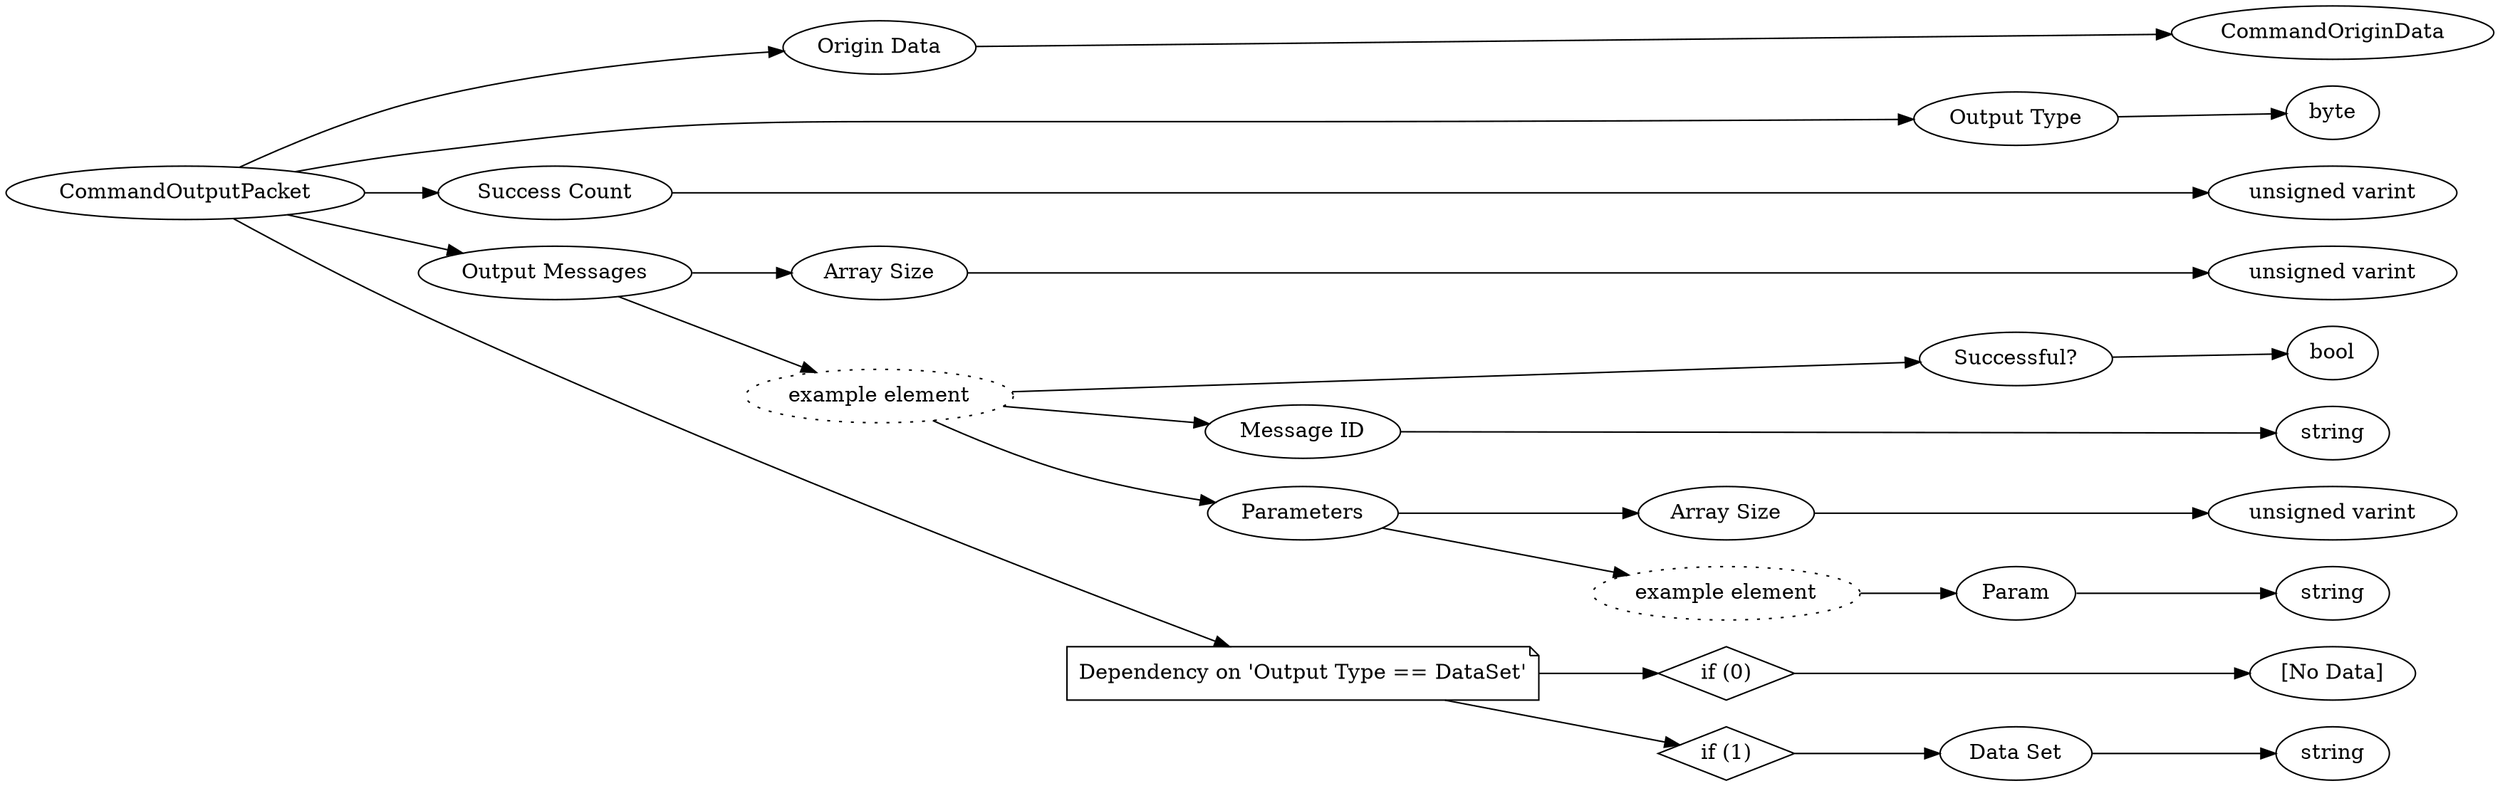 digraph "CommandOutputPacket" {
rankdir = LR
0
0 -> 1
1 -> 2
0 -> 3
3 -> 4
0 -> 5
5 -> 6
0 -> 7
7 -> 8
8 -> 9
7 -> 10
10 -> 11
11 -> 12
10 -> 13
13 -> 14
10 -> 15
15 -> 16
16 -> 17
15 -> 18
18 -> 19
19 -> 20
0 -> 21
21 -> 22
22 -> 23
21 -> 24
24 -> 25
25 -> 26

0 [label="CommandOutputPacket",comment="name: \"CommandOutputPacket\", typeName: \"\", id: 0, branchId: 79, recurseId: -1, attributes: 0, notes: \"\""];
1 [label="Origin Data",comment="name: \"Origin Data\", typeName: \"CommandOriginData\", id: 1, branchId: 0, recurseId: -1, attributes: 256, notes: \"\""];
2 [label="CommandOriginData",comment="name: \"CommandOriginData\", typeName: \"\", id: 2, branchId: 0, recurseId: -1, attributes: 512, notes: \"\""];
3 [label="Output Type",comment="name: \"Output Type\", typeName: \"\", id: 3, branchId: 0, recurseId: -1, attributes: 0, notes: \"\""];
4 [label="byte",comment="name: \"byte\", typeName: \"\", id: 4, branchId: 0, recurseId: -1, attributes: 512, notes: \"\""];
5 [label="Success Count",comment="name: \"Success Count\", typeName: \"\", id: 5, branchId: 0, recurseId: -1, attributes: 0, notes: \"\""];
6 [label="unsigned varint",comment="name: \"unsigned varint\", typeName: \"\", id: 6, branchId: 0, recurseId: -1, attributes: 512, notes: \"\""];
7 [label="Output Messages",comment="name: \"Output Messages\", typeName: \"\", id: 7, branchId: 0, recurseId: -1, attributes: 8, notes: \"\""];
8 [label="Array Size",comment="name: \"Array Size\", typeName: \"\", id: 8, branchId: 0, recurseId: -1, attributes: 0, notes: \"\""];
9 [label="unsigned varint",comment="name: \"unsigned varint\", typeName: \"\", id: 9, branchId: 0, recurseId: -1, attributes: 512, notes: \"\""];
10 [label="example element",style=dotted,comment="name: \"example element\", typeName: \"\", id: 10, branchId: 0, recurseId: -1, attributes: 16, notes: \"\""];
11 [label="Successful?",comment="name: \"Successful?\", typeName: \"\", id: 11, branchId: 0, recurseId: -1, attributes: 0, notes: \"\""];
12 [label="bool",comment="name: \"bool\", typeName: \"\", id: 12, branchId: 0, recurseId: -1, attributes: 512, notes: \"\""];
13 [label="Message ID",comment="name: \"Message ID\", typeName: \"\", id: 13, branchId: 0, recurseId: -1, attributes: 0, notes: \"\""];
14 [label="string",comment="name: \"string\", typeName: \"\", id: 14, branchId: 0, recurseId: -1, attributes: 512, notes: \"\""];
15 [label="Parameters",comment="name: \"Parameters\", typeName: \"\", id: 15, branchId: 0, recurseId: -1, attributes: 8, notes: \"\""];
16 [label="Array Size",comment="name: \"Array Size\", typeName: \"\", id: 16, branchId: 0, recurseId: -1, attributes: 0, notes: \"\""];
17 [label="unsigned varint",comment="name: \"unsigned varint\", typeName: \"\", id: 17, branchId: 0, recurseId: -1, attributes: 512, notes: \"\""];
18 [label="example element",style=dotted,comment="name: \"example element\", typeName: \"\", id: 18, branchId: 0, recurseId: -1, attributes: 16, notes: \"\""];
19 [label="Param",comment="name: \"Param\", typeName: \"\", id: 19, branchId: 0, recurseId: -1, attributes: 0, notes: \"\""];
20 [label="string",comment="name: \"string\", typeName: \"\", id: 20, branchId: 0, recurseId: -1, attributes: 512, notes: \"\""];
21 [label="Dependency on 'Output Type == DataSet'",shape=note,comment="name: \"Dependency on 'Output Type == DataSet'\", typeName: \"\", id: 21, branchId: 0, recurseId: -1, attributes: 2, notes: \"\""];
22 [label="if (0)",shape=diamond,comment="name: \"if (0)\", typeName: \"\", id: 22, branchId: 0, recurseId: -1, attributes: 4, notes: \"\""];
23 [label="[No Data]",comment="name: \"[No Data]\", typeName: \"\", id: 23, branchId: 0, recurseId: -1, attributes: 512, notes: \"\""];
24 [label="if (1)",shape=diamond,comment="name: \"if (1)\", typeName: \"\", id: 24, branchId: 1, recurseId: -1, attributes: 4, notes: \"\""];
25 [label="Data Set",comment="name: \"Data Set\", typeName: \"\", id: 25, branchId: 0, recurseId: -1, attributes: 0, notes: \"\""];
26 [label="string",comment="name: \"string\", typeName: \"\", id: 26, branchId: 0, recurseId: -1, attributes: 512, notes: \"\""];
{ rank = max;2;4;6;9;12;14;17;20;23;26}

}
